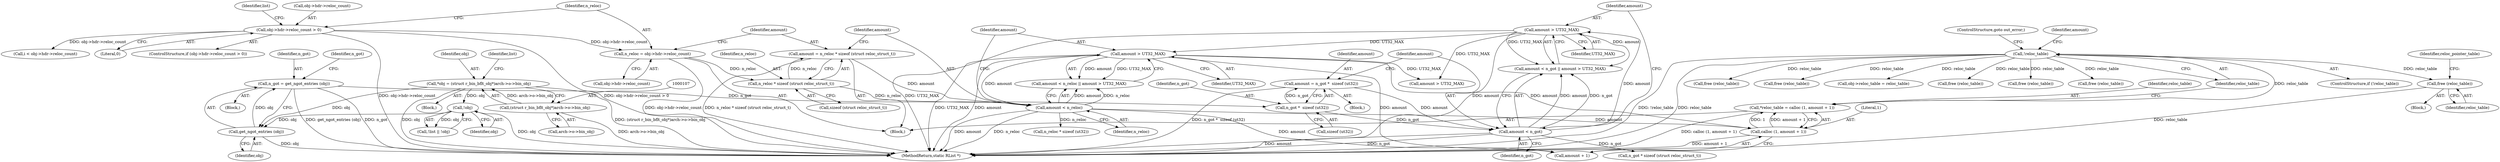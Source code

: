 digraph "0_radare2_72794dc3523bbd5bb370de3c5857cb736c387e18_0@API" {
"1000497" [label="(Call,free (reloc_table))"];
"1000324" [label="(Call,!reloc_table)"];
"1000316" [label="(Call,*reloc_table = calloc (1, amount + 1))"];
"1000318" [label="(Call,calloc (1, amount + 1))"];
"1000310" [label="(Call,amount > UT32_MAX)"];
"1000307" [label="(Call,amount < n_reloc)"];
"1000299" [label="(Call,amount = n_reloc * sizeof (struct reloc_struct_t))"];
"1000301" [label="(Call,n_reloc * sizeof (struct reloc_struct_t))"];
"1000292" [label="(Call,n_reloc = obj->hdr->reloc_count)"];
"1000283" [label="(Call,obj->hdr->reloc_count > 0)"];
"1000162" [label="(Call,amount > UT32_MAX)"];
"1000159" [label="(Call,amount < n_got)"];
"1000151" [label="(Call,amount = n_got *  sizeof (ut32))"];
"1000153" [label="(Call,n_got *  sizeof (ut32))"];
"1000144" [label="(Call,n_got = get_ngot_entries (obj))"];
"1000146" [label="(Call,get_ngot_entries (obj))"];
"1000104" [label="(Call,*obj = (struct r_bin_bflt_obj*)arch->o->bin_obj)"];
"1000106" [label="(Call,(struct r_bin_bflt_obj*)arch->o->bin_obj)"];
"1000128" [label="(Call,!obj)"];
"1000327" [label="(ControlStructure,goto out_error;)"];
"1000292" [label="(Call,n_reloc = obj->hdr->reloc_count)"];
"1000325" [label="(Identifier,reloc_table)"];
"1000497" [label="(Call,free (reloc_table))"];
"1000307" [label="(Call,amount < n_reloc)"];
"1000562" [label="(Identifier,list)"];
"1000330" [label="(Call,n_reloc * sizeof (ut32))"];
"1000316" [label="(Call,*reloc_table = calloc (1, amount + 1))"];
"1000500" [label="(Identifier,reloc_pointer_table)"];
"1000319" [label="(Literal,1)"];
"1000128" [label="(Call,!obj)"];
"1000311" [label="(Identifier,amount)"];
"1000151" [label="(Call,amount = n_got *  sizeof (ut32))"];
"1000294" [label="(Call,obj->hdr->reloc_count)"];
"1000143" [label="(Block,)"];
"1000301" [label="(Call,n_reloc * sizeof (struct reloc_struct_t))"];
"1000498" [label="(Identifier,reloc_table)"];
"1000303" [label="(Call,sizeof (struct reloc_struct_t))"];
"1000284" [label="(Call,obj->hdr->reloc_count)"];
"1000155" [label="(Call,sizeof (ut32))"];
"1000104" [label="(Call,*obj = (struct r_bin_bflt_obj*)arch->o->bin_obj)"];
"1000323" [label="(ControlStructure,if (!reloc_table))"];
"1000471" [label="(Call,free (reloc_table))"];
"1000161" [label="(Identifier,n_got)"];
"1000418" [label="(Call,i < obj->hdr->reloc_count)"];
"1000164" [label="(Identifier,UT32_MAX)"];
"1000290" [label="(Block,)"];
"1000494" [label="(Block,)"];
"1000309" [label="(Identifier,n_reloc)"];
"1000308" [label="(Identifier,amount)"];
"1000289" [label="(Literal,0)"];
"1000160" [label="(Identifier,amount)"];
"1000312" [label="(Identifier,UT32_MAX)"];
"1000147" [label="(Identifier,obj)"];
"1000409" [label="(Call,free (reloc_table))"];
"1000320" [label="(Call,amount + 1)"];
"1000299" [label="(Call,amount = n_reloc * sizeof (struct reloc_struct_t))"];
"1000302" [label="(Identifier,n_reloc)"];
"1000300" [label="(Identifier,amount)"];
"1000153" [label="(Call,n_got *  sizeof (ut32))"];
"1000146" [label="(Call,get_ngot_entries (obj))"];
"1000129" [label="(Identifier,obj)"];
"1000556" [label="(Call,obj->reloc_table = reloc_table)"];
"1000159" [label="(Call,amount < n_got)"];
"1000125" [label="(Call,!list || !obj)"];
"1000162" [label="(Call,amount > UT32_MAX)"];
"1000293" [label="(Identifier,n_reloc)"];
"1000163" [label="(Identifier,amount)"];
"1000106" [label="(Call,(struct r_bin_bflt_obj*)arch->o->bin_obj)"];
"1000102" [label="(Block,)"];
"1000282" [label="(ControlStructure,if (obj->hdr->reloc_count > 0))"];
"1000149" [label="(Identifier,n_got)"];
"1000329" [label="(Identifier,amount)"];
"1000108" [label="(Call,arch->o->bin_obj)"];
"1000154" [label="(Identifier,n_got)"];
"1000115" [label="(Identifier,list)"];
"1000358" [label="(Call,free (reloc_table))"];
"1000306" [label="(Call,amount < n_reloc || amount > UT32_MAX)"];
"1000283" [label="(Call,obj->hdr->reloc_count > 0)"];
"1000343" [label="(Call,free (reloc_table))"];
"1000152" [label="(Identifier,amount)"];
"1000145" [label="(Identifier,n_got)"];
"1000317" [label="(Identifier,reloc_table)"];
"1000339" [label="(Call,amount > UT32_MAX)"];
"1000150" [label="(Block,)"];
"1000105" [label="(Identifier,obj)"];
"1000158" [label="(Call,amount < n_got || amount > UT32_MAX)"];
"1000172" [label="(Call,n_got * sizeof (struct reloc_struct_t))"];
"1000310" [label="(Call,amount > UT32_MAX)"];
"1000384" [label="(Call,free (reloc_table))"];
"1000144" [label="(Call,n_got = get_ngot_entries (obj))"];
"1000324" [label="(Call,!reloc_table)"];
"1000318" [label="(Call,calloc (1, amount + 1))"];
"1000568" [label="(MethodReturn,static RList *)"];
"1000497" -> "1000494"  [label="AST: "];
"1000497" -> "1000498"  [label="CFG: "];
"1000498" -> "1000497"  [label="AST: "];
"1000500" -> "1000497"  [label="CFG: "];
"1000497" -> "1000568"  [label="DDG: reloc_table"];
"1000324" -> "1000497"  [label="DDG: reloc_table"];
"1000324" -> "1000323"  [label="AST: "];
"1000324" -> "1000325"  [label="CFG: "];
"1000325" -> "1000324"  [label="AST: "];
"1000327" -> "1000324"  [label="CFG: "];
"1000329" -> "1000324"  [label="CFG: "];
"1000324" -> "1000568"  [label="DDG: !reloc_table"];
"1000324" -> "1000568"  [label="DDG: reloc_table"];
"1000316" -> "1000324"  [label="DDG: reloc_table"];
"1000324" -> "1000343"  [label="DDG: reloc_table"];
"1000324" -> "1000358"  [label="DDG: reloc_table"];
"1000324" -> "1000384"  [label="DDG: reloc_table"];
"1000324" -> "1000409"  [label="DDG: reloc_table"];
"1000324" -> "1000471"  [label="DDG: reloc_table"];
"1000324" -> "1000556"  [label="DDG: reloc_table"];
"1000316" -> "1000290"  [label="AST: "];
"1000316" -> "1000318"  [label="CFG: "];
"1000317" -> "1000316"  [label="AST: "];
"1000318" -> "1000316"  [label="AST: "];
"1000325" -> "1000316"  [label="CFG: "];
"1000316" -> "1000568"  [label="DDG: calloc (1, amount + 1)"];
"1000318" -> "1000316"  [label="DDG: 1"];
"1000318" -> "1000316"  [label="DDG: amount + 1"];
"1000318" -> "1000320"  [label="CFG: "];
"1000319" -> "1000318"  [label="AST: "];
"1000320" -> "1000318"  [label="AST: "];
"1000318" -> "1000568"  [label="DDG: amount + 1"];
"1000310" -> "1000318"  [label="DDG: amount"];
"1000307" -> "1000318"  [label="DDG: amount"];
"1000310" -> "1000306"  [label="AST: "];
"1000310" -> "1000312"  [label="CFG: "];
"1000311" -> "1000310"  [label="AST: "];
"1000312" -> "1000310"  [label="AST: "];
"1000306" -> "1000310"  [label="CFG: "];
"1000310" -> "1000568"  [label="DDG: UT32_MAX"];
"1000310" -> "1000568"  [label="DDG: amount"];
"1000310" -> "1000306"  [label="DDG: amount"];
"1000310" -> "1000306"  [label="DDG: UT32_MAX"];
"1000307" -> "1000310"  [label="DDG: amount"];
"1000162" -> "1000310"  [label="DDG: UT32_MAX"];
"1000310" -> "1000320"  [label="DDG: amount"];
"1000310" -> "1000339"  [label="DDG: UT32_MAX"];
"1000307" -> "1000306"  [label="AST: "];
"1000307" -> "1000309"  [label="CFG: "];
"1000308" -> "1000307"  [label="AST: "];
"1000309" -> "1000307"  [label="AST: "];
"1000311" -> "1000307"  [label="CFG: "];
"1000306" -> "1000307"  [label="CFG: "];
"1000307" -> "1000568"  [label="DDG: n_reloc"];
"1000307" -> "1000568"  [label="DDG: amount"];
"1000307" -> "1000306"  [label="DDG: amount"];
"1000307" -> "1000306"  [label="DDG: n_reloc"];
"1000299" -> "1000307"  [label="DDG: amount"];
"1000301" -> "1000307"  [label="DDG: n_reloc"];
"1000307" -> "1000320"  [label="DDG: amount"];
"1000307" -> "1000330"  [label="DDG: n_reloc"];
"1000299" -> "1000290"  [label="AST: "];
"1000299" -> "1000301"  [label="CFG: "];
"1000300" -> "1000299"  [label="AST: "];
"1000301" -> "1000299"  [label="AST: "];
"1000308" -> "1000299"  [label="CFG: "];
"1000299" -> "1000568"  [label="DDG: n_reloc * sizeof (struct reloc_struct_t)"];
"1000301" -> "1000299"  [label="DDG: n_reloc"];
"1000301" -> "1000303"  [label="CFG: "];
"1000302" -> "1000301"  [label="AST: "];
"1000303" -> "1000301"  [label="AST: "];
"1000292" -> "1000301"  [label="DDG: n_reloc"];
"1000292" -> "1000290"  [label="AST: "];
"1000292" -> "1000294"  [label="CFG: "];
"1000293" -> "1000292"  [label="AST: "];
"1000294" -> "1000292"  [label="AST: "];
"1000300" -> "1000292"  [label="CFG: "];
"1000292" -> "1000568"  [label="DDG: obj->hdr->reloc_count"];
"1000283" -> "1000292"  [label="DDG: obj->hdr->reloc_count"];
"1000283" -> "1000282"  [label="AST: "];
"1000283" -> "1000289"  [label="CFG: "];
"1000284" -> "1000283"  [label="AST: "];
"1000289" -> "1000283"  [label="AST: "];
"1000293" -> "1000283"  [label="CFG: "];
"1000562" -> "1000283"  [label="CFG: "];
"1000283" -> "1000568"  [label="DDG: obj->hdr->reloc_count"];
"1000283" -> "1000568"  [label="DDG: obj->hdr->reloc_count > 0"];
"1000283" -> "1000418"  [label="DDG: obj->hdr->reloc_count"];
"1000162" -> "1000158"  [label="AST: "];
"1000162" -> "1000164"  [label="CFG: "];
"1000163" -> "1000162"  [label="AST: "];
"1000164" -> "1000162"  [label="AST: "];
"1000158" -> "1000162"  [label="CFG: "];
"1000162" -> "1000568"  [label="DDG: UT32_MAX"];
"1000162" -> "1000568"  [label="DDG: amount"];
"1000162" -> "1000158"  [label="DDG: amount"];
"1000162" -> "1000158"  [label="DDG: UT32_MAX"];
"1000159" -> "1000162"  [label="DDG: amount"];
"1000162" -> "1000339"  [label="DDG: UT32_MAX"];
"1000159" -> "1000158"  [label="AST: "];
"1000159" -> "1000161"  [label="CFG: "];
"1000160" -> "1000159"  [label="AST: "];
"1000161" -> "1000159"  [label="AST: "];
"1000163" -> "1000159"  [label="CFG: "];
"1000158" -> "1000159"  [label="CFG: "];
"1000159" -> "1000568"  [label="DDG: amount"];
"1000159" -> "1000568"  [label="DDG: n_got"];
"1000159" -> "1000158"  [label="DDG: amount"];
"1000159" -> "1000158"  [label="DDG: n_got"];
"1000151" -> "1000159"  [label="DDG: amount"];
"1000153" -> "1000159"  [label="DDG: n_got"];
"1000159" -> "1000172"  [label="DDG: n_got"];
"1000151" -> "1000150"  [label="AST: "];
"1000151" -> "1000153"  [label="CFG: "];
"1000152" -> "1000151"  [label="AST: "];
"1000153" -> "1000151"  [label="AST: "];
"1000160" -> "1000151"  [label="CFG: "];
"1000151" -> "1000568"  [label="DDG: n_got *  sizeof (ut32)"];
"1000153" -> "1000151"  [label="DDG: n_got"];
"1000153" -> "1000155"  [label="CFG: "];
"1000154" -> "1000153"  [label="AST: "];
"1000155" -> "1000153"  [label="AST: "];
"1000144" -> "1000153"  [label="DDG: n_got"];
"1000144" -> "1000143"  [label="AST: "];
"1000144" -> "1000146"  [label="CFG: "];
"1000145" -> "1000144"  [label="AST: "];
"1000146" -> "1000144"  [label="AST: "];
"1000149" -> "1000144"  [label="CFG: "];
"1000144" -> "1000568"  [label="DDG: n_got"];
"1000144" -> "1000568"  [label="DDG: get_ngot_entries (obj)"];
"1000146" -> "1000144"  [label="DDG: obj"];
"1000146" -> "1000147"  [label="CFG: "];
"1000147" -> "1000146"  [label="AST: "];
"1000146" -> "1000568"  [label="DDG: obj"];
"1000104" -> "1000146"  [label="DDG: obj"];
"1000128" -> "1000146"  [label="DDG: obj"];
"1000104" -> "1000102"  [label="AST: "];
"1000104" -> "1000106"  [label="CFG: "];
"1000105" -> "1000104"  [label="AST: "];
"1000106" -> "1000104"  [label="AST: "];
"1000115" -> "1000104"  [label="CFG: "];
"1000104" -> "1000568"  [label="DDG: obj"];
"1000104" -> "1000568"  [label="DDG: (struct r_bin_bflt_obj*)arch->o->bin_obj"];
"1000106" -> "1000104"  [label="DDG: arch->o->bin_obj"];
"1000104" -> "1000128"  [label="DDG: obj"];
"1000106" -> "1000108"  [label="CFG: "];
"1000107" -> "1000106"  [label="AST: "];
"1000108" -> "1000106"  [label="AST: "];
"1000106" -> "1000568"  [label="DDG: arch->o->bin_obj"];
"1000128" -> "1000125"  [label="AST: "];
"1000128" -> "1000129"  [label="CFG: "];
"1000129" -> "1000128"  [label="AST: "];
"1000125" -> "1000128"  [label="CFG: "];
"1000128" -> "1000568"  [label="DDG: obj"];
"1000128" -> "1000125"  [label="DDG: obj"];
}
